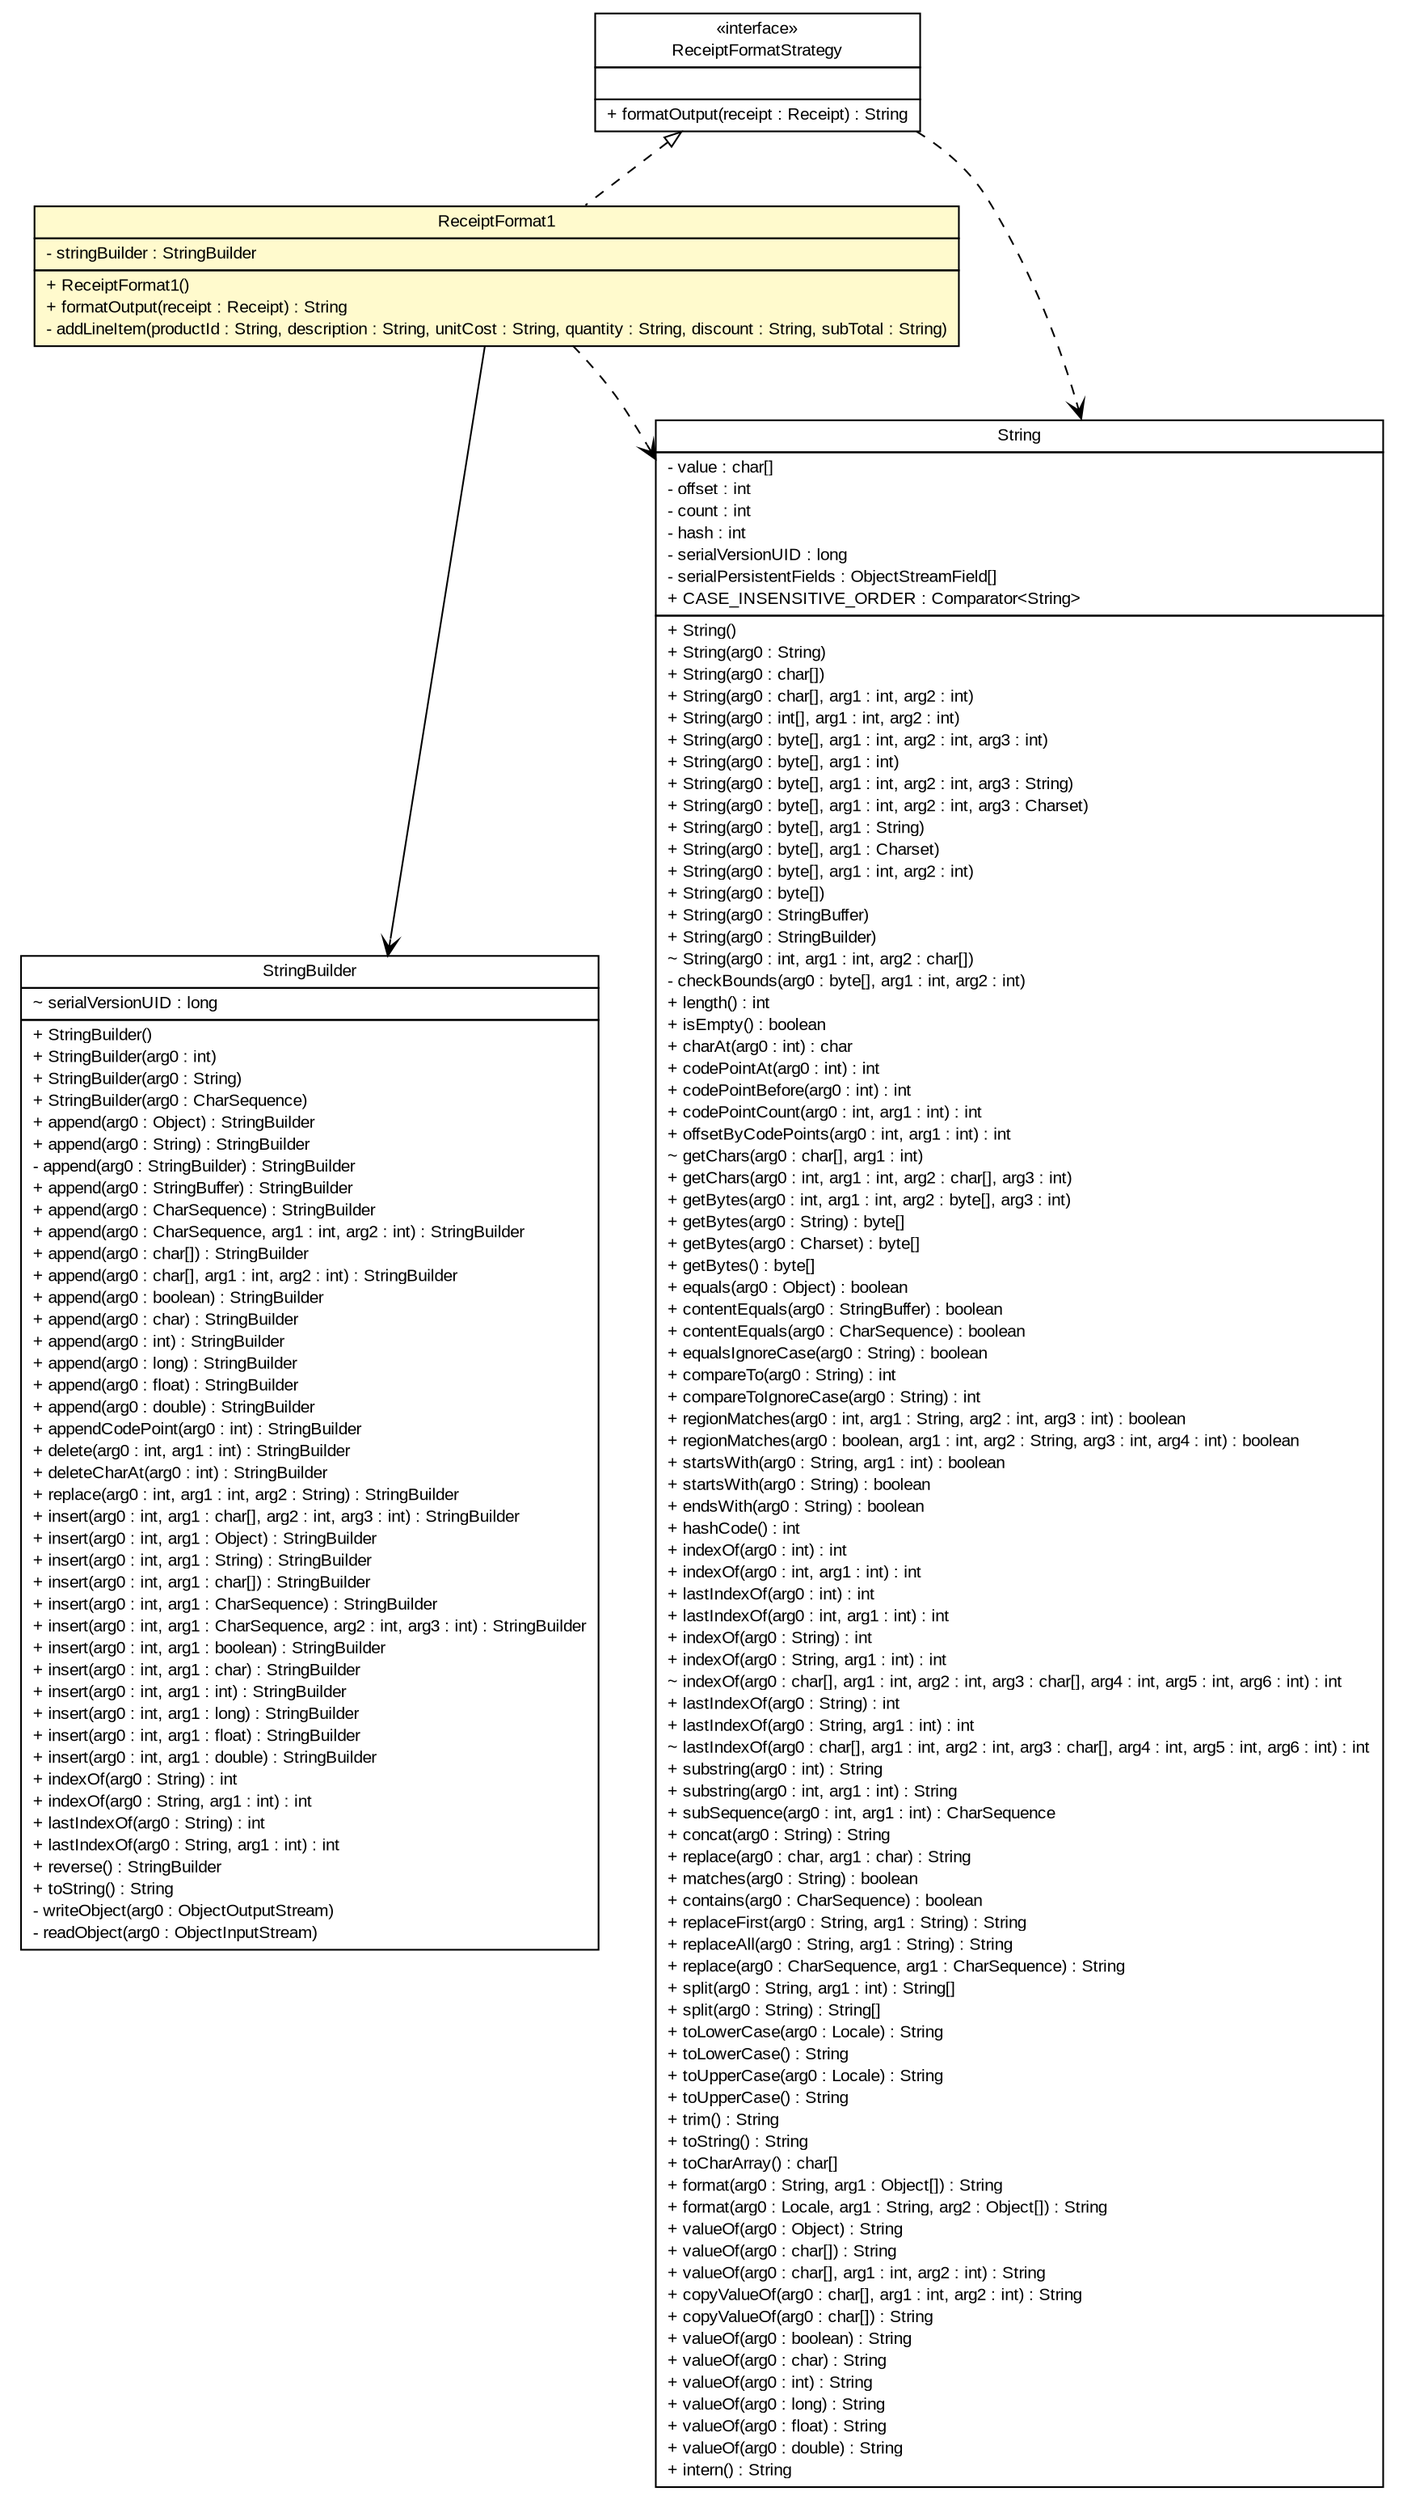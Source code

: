 #!/usr/local/bin/dot
#
# Class diagram 
# Generated by UMLGraph version 5.1 (http://www.umlgraph.org/)
#

digraph G {
	edge [fontname="arial",fontsize=10,labelfontname="arial",labelfontsize=10];
	node [fontname="arial",fontsize=10,shape=plaintext];
	nodesep=0.25;
	ranksep=0.5;
	// wctc.advancedjava.lab.DiscountStrategy.ReceiptFormatStrategy
	c129 [label=<<table title="wctc.advancedjava.lab.DiscountStrategy.ReceiptFormatStrategy" border="0" cellborder="1" cellspacing="0" cellpadding="2" port="p" href="./ReceiptFormatStrategy.html">
		<tr><td><table border="0" cellspacing="0" cellpadding="1">
<tr><td align="center" balign="center"> &#171;interface&#187; </td></tr>
<tr><td align="center" balign="center"> ReceiptFormatStrategy </td></tr>
		</table></td></tr>
		<tr><td><table border="0" cellspacing="0" cellpadding="1">
<tr><td align="left" balign="left">  </td></tr>
		</table></td></tr>
		<tr><td><table border="0" cellspacing="0" cellpadding="1">
<tr><td align="left" balign="left"> + formatOutput(receipt : Receipt) : String </td></tr>
		</table></td></tr>
		</table>>, fontname="arial", fontcolor="black", fontsize=10.0];
	// wctc.advancedjava.lab.DiscountStrategy.ReceiptFormat1
	c131 [label=<<table title="wctc.advancedjava.lab.DiscountStrategy.ReceiptFormat1" border="0" cellborder="1" cellspacing="0" cellpadding="2" port="p" bgcolor="lemonChiffon" href="./ReceiptFormat1.html">
		<tr><td><table border="0" cellspacing="0" cellpadding="1">
<tr><td align="center" balign="center"> ReceiptFormat1 </td></tr>
		</table></td></tr>
		<tr><td><table border="0" cellspacing="0" cellpadding="1">
<tr><td align="left" balign="left"> - stringBuilder : StringBuilder </td></tr>
		</table></td></tr>
		<tr><td><table border="0" cellspacing="0" cellpadding="1">
<tr><td align="left" balign="left"> + ReceiptFormat1() </td></tr>
<tr><td align="left" balign="left"> + formatOutput(receipt : Receipt) : String </td></tr>
<tr><td align="left" balign="left"> - addLineItem(productId : String, description : String, unitCost : String, quantity : String, discount : String, subTotal : String) </td></tr>
		</table></td></tr>
		</table>>, fontname="arial", fontcolor="black", fontsize=10.0];
	//wctc.advancedjava.lab.DiscountStrategy.ReceiptFormat1 implements wctc.advancedjava.lab.DiscountStrategy.ReceiptFormatStrategy
	c129:p -> c131:p [dir=back,arrowtail=empty,style=dashed];
	// wctc.advancedjava.lab.DiscountStrategy.ReceiptFormat1 NAVASSOC java.lang.StringBuilder
	c131:p -> c147:p [taillabel="", label="", headlabel="", fontname="arial", fontcolor="black", fontsize=10.0, color="black", arrowhead=open];
	// wctc.advancedjava.lab.DiscountStrategy.ReceiptFormatStrategy DEPEND java.lang.String
	c129:p -> c148:p [taillabel="", label="", headlabel="", fontname="arial", fontcolor="black", fontsize=10.0, color="black", arrowhead=open, style=dashed];
	// wctc.advancedjava.lab.DiscountStrategy.ReceiptFormat1 DEPEND java.lang.String
	c131:p -> c148:p [taillabel="", label="", headlabel="", fontname="arial", fontcolor="black", fontsize=10.0, color="black", arrowhead=open, style=dashed];
	// java.lang.StringBuilder
	c147 [label=<<table title="java.lang.StringBuilder" border="0" cellborder="1" cellspacing="0" cellpadding="2" port="p" href="http://java.sun.com/j2se/1.4.2/docs/api/java/lang/StringBuilder.html">
		<tr><td><table border="0" cellspacing="0" cellpadding="1">
<tr><td align="center" balign="center"> StringBuilder </td></tr>
		</table></td></tr>
		<tr><td><table border="0" cellspacing="0" cellpadding="1">
<tr><td align="left" balign="left"> ~ serialVersionUID : long </td></tr>
		</table></td></tr>
		<tr><td><table border="0" cellspacing="0" cellpadding="1">
<tr><td align="left" balign="left"> + StringBuilder() </td></tr>
<tr><td align="left" balign="left"> + StringBuilder(arg0 : int) </td></tr>
<tr><td align="left" balign="left"> + StringBuilder(arg0 : String) </td></tr>
<tr><td align="left" balign="left"> + StringBuilder(arg0 : CharSequence) </td></tr>
<tr><td align="left" balign="left"> + append(arg0 : Object) : StringBuilder </td></tr>
<tr><td align="left" balign="left"> + append(arg0 : String) : StringBuilder </td></tr>
<tr><td align="left" balign="left"> - append(arg0 : StringBuilder) : StringBuilder </td></tr>
<tr><td align="left" balign="left"> + append(arg0 : StringBuffer) : StringBuilder </td></tr>
<tr><td align="left" balign="left"> + append(arg0 : CharSequence) : StringBuilder </td></tr>
<tr><td align="left" balign="left"> + append(arg0 : CharSequence, arg1 : int, arg2 : int) : StringBuilder </td></tr>
<tr><td align="left" balign="left"> + append(arg0 : char[]) : StringBuilder </td></tr>
<tr><td align="left" balign="left"> + append(arg0 : char[], arg1 : int, arg2 : int) : StringBuilder </td></tr>
<tr><td align="left" balign="left"> + append(arg0 : boolean) : StringBuilder </td></tr>
<tr><td align="left" balign="left"> + append(arg0 : char) : StringBuilder </td></tr>
<tr><td align="left" balign="left"> + append(arg0 : int) : StringBuilder </td></tr>
<tr><td align="left" balign="left"> + append(arg0 : long) : StringBuilder </td></tr>
<tr><td align="left" balign="left"> + append(arg0 : float) : StringBuilder </td></tr>
<tr><td align="left" balign="left"> + append(arg0 : double) : StringBuilder </td></tr>
<tr><td align="left" balign="left"> + appendCodePoint(arg0 : int) : StringBuilder </td></tr>
<tr><td align="left" balign="left"> + delete(arg0 : int, arg1 : int) : StringBuilder </td></tr>
<tr><td align="left" balign="left"> + deleteCharAt(arg0 : int) : StringBuilder </td></tr>
<tr><td align="left" balign="left"> + replace(arg0 : int, arg1 : int, arg2 : String) : StringBuilder </td></tr>
<tr><td align="left" balign="left"> + insert(arg0 : int, arg1 : char[], arg2 : int, arg3 : int) : StringBuilder </td></tr>
<tr><td align="left" balign="left"> + insert(arg0 : int, arg1 : Object) : StringBuilder </td></tr>
<tr><td align="left" balign="left"> + insert(arg0 : int, arg1 : String) : StringBuilder </td></tr>
<tr><td align="left" balign="left"> + insert(arg0 : int, arg1 : char[]) : StringBuilder </td></tr>
<tr><td align="left" balign="left"> + insert(arg0 : int, arg1 : CharSequence) : StringBuilder </td></tr>
<tr><td align="left" balign="left"> + insert(arg0 : int, arg1 : CharSequence, arg2 : int, arg3 : int) : StringBuilder </td></tr>
<tr><td align="left" balign="left"> + insert(arg0 : int, arg1 : boolean) : StringBuilder </td></tr>
<tr><td align="left" balign="left"> + insert(arg0 : int, arg1 : char) : StringBuilder </td></tr>
<tr><td align="left" balign="left"> + insert(arg0 : int, arg1 : int) : StringBuilder </td></tr>
<tr><td align="left" balign="left"> + insert(arg0 : int, arg1 : long) : StringBuilder </td></tr>
<tr><td align="left" balign="left"> + insert(arg0 : int, arg1 : float) : StringBuilder </td></tr>
<tr><td align="left" balign="left"> + insert(arg0 : int, arg1 : double) : StringBuilder </td></tr>
<tr><td align="left" balign="left"> + indexOf(arg0 : String) : int </td></tr>
<tr><td align="left" balign="left"> + indexOf(arg0 : String, arg1 : int) : int </td></tr>
<tr><td align="left" balign="left"> + lastIndexOf(arg0 : String) : int </td></tr>
<tr><td align="left" balign="left"> + lastIndexOf(arg0 : String, arg1 : int) : int </td></tr>
<tr><td align="left" balign="left"> + reverse() : StringBuilder </td></tr>
<tr><td align="left" balign="left"> + toString() : String </td></tr>
<tr><td align="left" balign="left"> - writeObject(arg0 : ObjectOutputStream) </td></tr>
<tr><td align="left" balign="left"> - readObject(arg0 : ObjectInputStream) </td></tr>
		</table></td></tr>
		</table>>, fontname="arial", fontcolor="black", fontsize=10.0];
	// java.lang.String
	c148 [label=<<table title="java.lang.String" border="0" cellborder="1" cellspacing="0" cellpadding="2" port="p" href="http://java.sun.com/j2se/1.4.2/docs/api/java/lang/String.html">
		<tr><td><table border="0" cellspacing="0" cellpadding="1">
<tr><td align="center" balign="center"> String </td></tr>
		</table></td></tr>
		<tr><td><table border="0" cellspacing="0" cellpadding="1">
<tr><td align="left" balign="left"> - value : char[] </td></tr>
<tr><td align="left" balign="left"> - offset : int </td></tr>
<tr><td align="left" balign="left"> - count : int </td></tr>
<tr><td align="left" balign="left"> - hash : int </td></tr>
<tr><td align="left" balign="left"> - serialVersionUID : long </td></tr>
<tr><td align="left" balign="left"> - serialPersistentFields : ObjectStreamField[] </td></tr>
<tr><td align="left" balign="left"> + CASE_INSENSITIVE_ORDER : Comparator&lt;String&gt; </td></tr>
		</table></td></tr>
		<tr><td><table border="0" cellspacing="0" cellpadding="1">
<tr><td align="left" balign="left"> + String() </td></tr>
<tr><td align="left" balign="left"> + String(arg0 : String) </td></tr>
<tr><td align="left" balign="left"> + String(arg0 : char[]) </td></tr>
<tr><td align="left" balign="left"> + String(arg0 : char[], arg1 : int, arg2 : int) </td></tr>
<tr><td align="left" balign="left"> + String(arg0 : int[], arg1 : int, arg2 : int) </td></tr>
<tr><td align="left" balign="left"> + String(arg0 : byte[], arg1 : int, arg2 : int, arg3 : int) </td></tr>
<tr><td align="left" balign="left"> + String(arg0 : byte[], arg1 : int) </td></tr>
<tr><td align="left" balign="left"> + String(arg0 : byte[], arg1 : int, arg2 : int, arg3 : String) </td></tr>
<tr><td align="left" balign="left"> + String(arg0 : byte[], arg1 : int, arg2 : int, arg3 : Charset) </td></tr>
<tr><td align="left" balign="left"> + String(arg0 : byte[], arg1 : String) </td></tr>
<tr><td align="left" balign="left"> + String(arg0 : byte[], arg1 : Charset) </td></tr>
<tr><td align="left" balign="left"> + String(arg0 : byte[], arg1 : int, arg2 : int) </td></tr>
<tr><td align="left" balign="left"> + String(arg0 : byte[]) </td></tr>
<tr><td align="left" balign="left"> + String(arg0 : StringBuffer) </td></tr>
<tr><td align="left" balign="left"> + String(arg0 : StringBuilder) </td></tr>
<tr><td align="left" balign="left"> ~ String(arg0 : int, arg1 : int, arg2 : char[]) </td></tr>
<tr><td align="left" balign="left"> - checkBounds(arg0 : byte[], arg1 : int, arg2 : int) </td></tr>
<tr><td align="left" balign="left"> + length() : int </td></tr>
<tr><td align="left" balign="left"> + isEmpty() : boolean </td></tr>
<tr><td align="left" balign="left"> + charAt(arg0 : int) : char </td></tr>
<tr><td align="left" balign="left"> + codePointAt(arg0 : int) : int </td></tr>
<tr><td align="left" balign="left"> + codePointBefore(arg0 : int) : int </td></tr>
<tr><td align="left" balign="left"> + codePointCount(arg0 : int, arg1 : int) : int </td></tr>
<tr><td align="left" balign="left"> + offsetByCodePoints(arg0 : int, arg1 : int) : int </td></tr>
<tr><td align="left" balign="left"> ~ getChars(arg0 : char[], arg1 : int) </td></tr>
<tr><td align="left" balign="left"> + getChars(arg0 : int, arg1 : int, arg2 : char[], arg3 : int) </td></tr>
<tr><td align="left" balign="left"> + getBytes(arg0 : int, arg1 : int, arg2 : byte[], arg3 : int) </td></tr>
<tr><td align="left" balign="left"> + getBytes(arg0 : String) : byte[] </td></tr>
<tr><td align="left" balign="left"> + getBytes(arg0 : Charset) : byte[] </td></tr>
<tr><td align="left" balign="left"> + getBytes() : byte[] </td></tr>
<tr><td align="left" balign="left"> + equals(arg0 : Object) : boolean </td></tr>
<tr><td align="left" balign="left"> + contentEquals(arg0 : StringBuffer) : boolean </td></tr>
<tr><td align="left" balign="left"> + contentEquals(arg0 : CharSequence) : boolean </td></tr>
<tr><td align="left" balign="left"> + equalsIgnoreCase(arg0 : String) : boolean </td></tr>
<tr><td align="left" balign="left"> + compareTo(arg0 : String) : int </td></tr>
<tr><td align="left" balign="left"> + compareToIgnoreCase(arg0 : String) : int </td></tr>
<tr><td align="left" balign="left"> + regionMatches(arg0 : int, arg1 : String, arg2 : int, arg3 : int) : boolean </td></tr>
<tr><td align="left" balign="left"> + regionMatches(arg0 : boolean, arg1 : int, arg2 : String, arg3 : int, arg4 : int) : boolean </td></tr>
<tr><td align="left" balign="left"> + startsWith(arg0 : String, arg1 : int) : boolean </td></tr>
<tr><td align="left" balign="left"> + startsWith(arg0 : String) : boolean </td></tr>
<tr><td align="left" balign="left"> + endsWith(arg0 : String) : boolean </td></tr>
<tr><td align="left" balign="left"> + hashCode() : int </td></tr>
<tr><td align="left" balign="left"> + indexOf(arg0 : int) : int </td></tr>
<tr><td align="left" balign="left"> + indexOf(arg0 : int, arg1 : int) : int </td></tr>
<tr><td align="left" balign="left"> + lastIndexOf(arg0 : int) : int </td></tr>
<tr><td align="left" balign="left"> + lastIndexOf(arg0 : int, arg1 : int) : int </td></tr>
<tr><td align="left" balign="left"> + indexOf(arg0 : String) : int </td></tr>
<tr><td align="left" balign="left"> + indexOf(arg0 : String, arg1 : int) : int </td></tr>
<tr><td align="left" balign="left"> ~ indexOf(arg0 : char[], arg1 : int, arg2 : int, arg3 : char[], arg4 : int, arg5 : int, arg6 : int) : int </td></tr>
<tr><td align="left" balign="left"> + lastIndexOf(arg0 : String) : int </td></tr>
<tr><td align="left" balign="left"> + lastIndexOf(arg0 : String, arg1 : int) : int </td></tr>
<tr><td align="left" balign="left"> ~ lastIndexOf(arg0 : char[], arg1 : int, arg2 : int, arg3 : char[], arg4 : int, arg5 : int, arg6 : int) : int </td></tr>
<tr><td align="left" balign="left"> + substring(arg0 : int) : String </td></tr>
<tr><td align="left" balign="left"> + substring(arg0 : int, arg1 : int) : String </td></tr>
<tr><td align="left" balign="left"> + subSequence(arg0 : int, arg1 : int) : CharSequence </td></tr>
<tr><td align="left" balign="left"> + concat(arg0 : String) : String </td></tr>
<tr><td align="left" balign="left"> + replace(arg0 : char, arg1 : char) : String </td></tr>
<tr><td align="left" balign="left"> + matches(arg0 : String) : boolean </td></tr>
<tr><td align="left" balign="left"> + contains(arg0 : CharSequence) : boolean </td></tr>
<tr><td align="left" balign="left"> + replaceFirst(arg0 : String, arg1 : String) : String </td></tr>
<tr><td align="left" balign="left"> + replaceAll(arg0 : String, arg1 : String) : String </td></tr>
<tr><td align="left" balign="left"> + replace(arg0 : CharSequence, arg1 : CharSequence) : String </td></tr>
<tr><td align="left" balign="left"> + split(arg0 : String, arg1 : int) : String[] </td></tr>
<tr><td align="left" balign="left"> + split(arg0 : String) : String[] </td></tr>
<tr><td align="left" balign="left"> + toLowerCase(arg0 : Locale) : String </td></tr>
<tr><td align="left" balign="left"> + toLowerCase() : String </td></tr>
<tr><td align="left" balign="left"> + toUpperCase(arg0 : Locale) : String </td></tr>
<tr><td align="left" balign="left"> + toUpperCase() : String </td></tr>
<tr><td align="left" balign="left"> + trim() : String </td></tr>
<tr><td align="left" balign="left"> + toString() : String </td></tr>
<tr><td align="left" balign="left"> + toCharArray() : char[] </td></tr>
<tr><td align="left" balign="left"> + format(arg0 : String, arg1 : Object[]) : String </td></tr>
<tr><td align="left" balign="left"> + format(arg0 : Locale, arg1 : String, arg2 : Object[]) : String </td></tr>
<tr><td align="left" balign="left"> + valueOf(arg0 : Object) : String </td></tr>
<tr><td align="left" balign="left"> + valueOf(arg0 : char[]) : String </td></tr>
<tr><td align="left" balign="left"> + valueOf(arg0 : char[], arg1 : int, arg2 : int) : String </td></tr>
<tr><td align="left" balign="left"> + copyValueOf(arg0 : char[], arg1 : int, arg2 : int) : String </td></tr>
<tr><td align="left" balign="left"> + copyValueOf(arg0 : char[]) : String </td></tr>
<tr><td align="left" balign="left"> + valueOf(arg0 : boolean) : String </td></tr>
<tr><td align="left" balign="left"> + valueOf(arg0 : char) : String </td></tr>
<tr><td align="left" balign="left"> + valueOf(arg0 : int) : String </td></tr>
<tr><td align="left" balign="left"> + valueOf(arg0 : long) : String </td></tr>
<tr><td align="left" balign="left"> + valueOf(arg0 : float) : String </td></tr>
<tr><td align="left" balign="left"> + valueOf(arg0 : double) : String </td></tr>
<tr><td align="left" balign="left"> + intern() : String </td></tr>
		</table></td></tr>
		</table>>, fontname="arial", fontcolor="black", fontsize=10.0];
}

